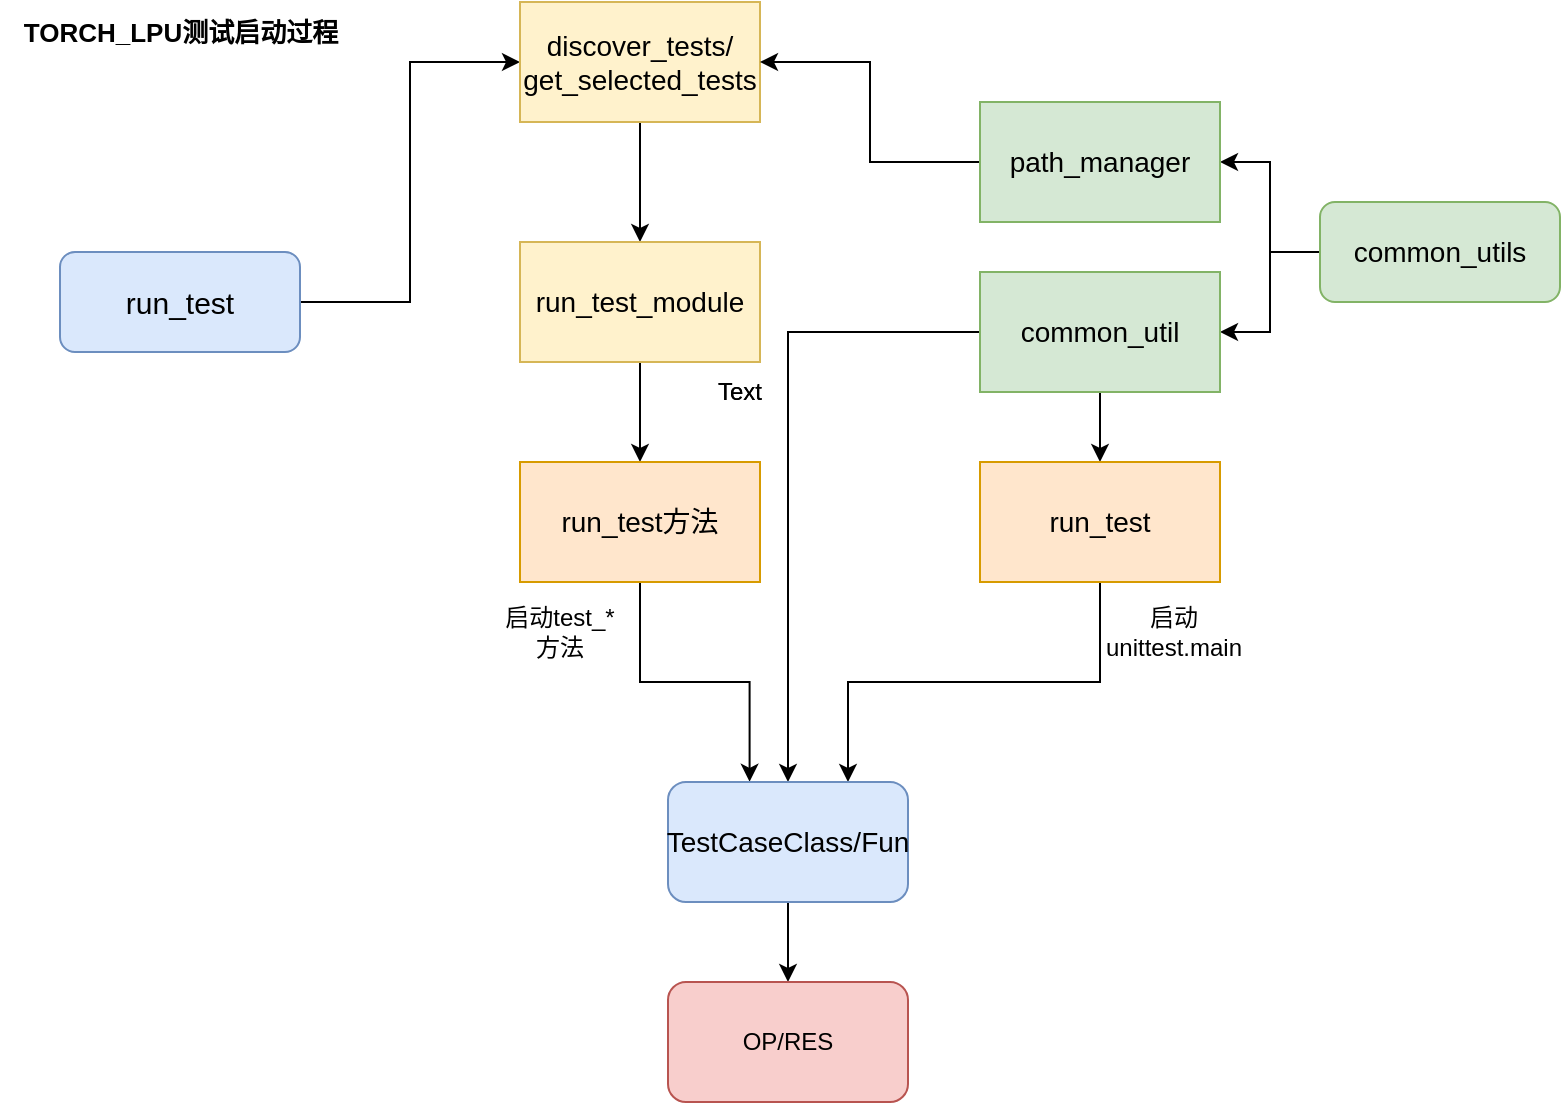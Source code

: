 <mxfile version="24.7.17">
  <diagram name="第 1 页" id="A5pd1cGy0hcVvkD0djZg">
    <mxGraphModel dx="1093" dy="601" grid="0" gridSize="10" guides="0" tooltips="1" connect="1" arrows="1" fold="1" page="1" pageScale="1" pageWidth="827" pageHeight="1169" math="0" shadow="0">
      <root>
        <mxCell id="0" />
        <mxCell id="1" parent="0" />
        <mxCell id="AI66nEBSF6YznTLcnJml-12" style="edgeStyle=orthogonalEdgeStyle;rounded=0;orthogonalLoop=1;jettySize=auto;html=1;exitX=1;exitY=0.5;exitDx=0;exitDy=0;entryX=0;entryY=0.5;entryDx=0;entryDy=0;" edge="1" parent="1" source="AI66nEBSF6YznTLcnJml-1" target="AI66nEBSF6YznTLcnJml-2">
          <mxGeometry relative="1" as="geometry" />
        </mxCell>
        <mxCell id="AI66nEBSF6YznTLcnJml-1" value="&lt;span style=&quot;text-align: left; font-size: 15px;&quot;&gt;run_test&lt;/span&gt;" style="rounded=1;whiteSpace=wrap;html=1;fillColor=#dae8fc;strokeColor=#6c8ebf;fontSize=15;" vertex="1" parent="1">
          <mxGeometry x="50" y="155" width="120" height="50" as="geometry" />
        </mxCell>
        <mxCell id="AI66nEBSF6YznTLcnJml-13" style="edgeStyle=orthogonalEdgeStyle;rounded=0;orthogonalLoop=1;jettySize=auto;html=1;exitX=0.5;exitY=1;exitDx=0;exitDy=0;entryX=0.5;entryY=0;entryDx=0;entryDy=0;" edge="1" parent="1" source="AI66nEBSF6YznTLcnJml-2" target="AI66nEBSF6YznTLcnJml-5">
          <mxGeometry relative="1" as="geometry" />
        </mxCell>
        <mxCell id="AI66nEBSF6YznTLcnJml-2" value="&lt;span style=&quot;text-align: left; font-size: 14px;&quot;&gt;&lt;font style=&quot;font-size: 14px;&quot;&gt;discover_tests/&lt;/font&gt;&lt;/span&gt;&lt;div style=&quot;font-size: 14px;&quot;&gt;&lt;span style=&quot;text-align: left;&quot;&gt;&lt;font style=&quot;font-size: 14px;&quot;&gt;get_selected_tests&lt;/font&gt;&lt;/span&gt;&lt;/div&gt;" style="rounded=0;whiteSpace=wrap;html=1;fillColor=#fff2cc;strokeColor=#d6b656;" vertex="1" parent="1">
          <mxGeometry x="280" y="30" width="120" height="60" as="geometry" />
        </mxCell>
        <mxCell id="AI66nEBSF6YznTLcnJml-14" style="edgeStyle=orthogonalEdgeStyle;rounded=0;orthogonalLoop=1;jettySize=auto;html=1;exitX=0.5;exitY=1;exitDx=0;exitDy=0;entryX=0.5;entryY=0;entryDx=0;entryDy=0;" edge="1" parent="1" source="AI66nEBSF6YznTLcnJml-5" target="AI66nEBSF6YznTLcnJml-6">
          <mxGeometry relative="1" as="geometry" />
        </mxCell>
        <mxCell id="AI66nEBSF6YznTLcnJml-5" value="&lt;font style=&quot;font-size: 14px;&quot;&gt;&lt;span style=&quot;orphans: 2; text-align: start; text-indent: 0px; widows: 2; text-decoration-thickness: initial; text-decoration-style: initial; text-decoration-color: initial; float: none; display: inline !important;&quot;&gt;run_test_module&lt;/span&gt;&lt;br&gt;&lt;/font&gt;" style="rounded=0;whiteSpace=wrap;html=1;fillColor=#fff2cc;strokeColor=#d6b656;" vertex="1" parent="1">
          <mxGeometry x="280" y="150" width="120" height="60" as="geometry" />
        </mxCell>
        <mxCell id="AI66nEBSF6YznTLcnJml-23" style="edgeStyle=orthogonalEdgeStyle;rounded=0;orthogonalLoop=1;jettySize=auto;html=1;exitX=0.5;exitY=1;exitDx=0;exitDy=0;entryX=0.34;entryY=-0.002;entryDx=0;entryDy=0;entryPerimeter=0;" edge="1" parent="1" source="AI66nEBSF6YznTLcnJml-6" target="AI66nEBSF6YznTLcnJml-19">
          <mxGeometry relative="1" as="geometry" />
        </mxCell>
        <mxCell id="AI66nEBSF6YznTLcnJml-6" value="&lt;font style=&quot;font-size: 14px;&quot;&gt;&lt;br&gt;&lt;span style=&quot;orphans: 2; text-align: start; text-indent: 0px; widows: 2; text-decoration-thickness: initial; text-decoration-style: initial; text-decoration-color: initial; float: none; display: inline !important;&quot;&gt;run_test方法&lt;/span&gt;&lt;/font&gt;&lt;div style=&quot;font-size: 14px;&quot;&gt;&lt;br&gt;&lt;/div&gt;" style="rounded=0;whiteSpace=wrap;html=1;fillColor=#ffe6cc;strokeColor=#d79b00;" vertex="1" parent="1">
          <mxGeometry x="280" y="260" width="120" height="60" as="geometry" />
        </mxCell>
        <mxCell id="AI66nEBSF6YznTLcnJml-17" style="edgeStyle=orthogonalEdgeStyle;rounded=0;orthogonalLoop=1;jettySize=auto;html=1;exitX=0;exitY=0.5;exitDx=0;exitDy=0;entryX=1;entryY=0.5;entryDx=0;entryDy=0;" edge="1" parent="1" source="AI66nEBSF6YznTLcnJml-8" target="AI66nEBSF6YznTLcnJml-10">
          <mxGeometry relative="1" as="geometry" />
        </mxCell>
        <mxCell id="AI66nEBSF6YznTLcnJml-18" style="edgeStyle=orthogonalEdgeStyle;rounded=0;orthogonalLoop=1;jettySize=auto;html=1;exitX=0;exitY=0.5;exitDx=0;exitDy=0;entryX=1;entryY=0.5;entryDx=0;entryDy=0;" edge="1" parent="1" source="AI66nEBSF6YznTLcnJml-8" target="AI66nEBSF6YznTLcnJml-9">
          <mxGeometry relative="1" as="geometry" />
        </mxCell>
        <mxCell id="AI66nEBSF6YznTLcnJml-8" value="&lt;span style=&quot;text-align: left;&quot;&gt;&lt;font style=&quot;font-size: 14px;&quot;&gt;common_utils&lt;/font&gt;&lt;/span&gt;" style="rounded=1;whiteSpace=wrap;html=1;fillColor=#d5e8d4;strokeColor=#82b366;" vertex="1" parent="1">
          <mxGeometry x="680" y="130" width="120" height="50" as="geometry" />
        </mxCell>
        <mxCell id="AI66nEBSF6YznTLcnJml-27" style="edgeStyle=orthogonalEdgeStyle;rounded=0;orthogonalLoop=1;jettySize=auto;html=1;entryX=0.75;entryY=0;entryDx=0;entryDy=0;" edge="1" parent="1" target="AI66nEBSF6YznTLcnJml-19">
          <mxGeometry relative="1" as="geometry">
            <mxPoint x="570" y="320" as="sourcePoint" />
            <Array as="points">
              <mxPoint x="570" y="370" />
              <mxPoint x="444" y="370" />
            </Array>
          </mxGeometry>
        </mxCell>
        <mxCell id="AI66nEBSF6YznTLcnJml-31" style="edgeStyle=orthogonalEdgeStyle;rounded=0;orthogonalLoop=1;jettySize=auto;html=1;exitX=0.5;exitY=1;exitDx=0;exitDy=0;entryX=0.5;entryY=0;entryDx=0;entryDy=0;" edge="1" parent="1" source="AI66nEBSF6YznTLcnJml-9" target="AI66nEBSF6YznTLcnJml-30">
          <mxGeometry relative="1" as="geometry" />
        </mxCell>
        <mxCell id="AI66nEBSF6YznTLcnJml-32" style="edgeStyle=orthogonalEdgeStyle;rounded=0;orthogonalLoop=1;jettySize=auto;html=1;exitX=0;exitY=0.5;exitDx=0;exitDy=0;entryX=0.5;entryY=0;entryDx=0;entryDy=0;" edge="1" parent="1" source="AI66nEBSF6YznTLcnJml-9" target="AI66nEBSF6YznTLcnJml-19">
          <mxGeometry relative="1" as="geometry" />
        </mxCell>
        <mxCell id="AI66nEBSF6YznTLcnJml-9" value="&lt;div&gt;&lt;span style=&quot;text-align: start;&quot;&gt;&lt;font style=&quot;font-size: 14px;&quot;&gt;common_util&lt;/font&gt;&lt;/span&gt;&lt;br&gt;&lt;/div&gt;" style="rounded=0;whiteSpace=wrap;html=1;fillColor=#d5e8d4;strokeColor=#82b366;" vertex="1" parent="1">
          <mxGeometry x="510" y="165" width="120" height="60" as="geometry" />
        </mxCell>
        <mxCell id="AI66nEBSF6YznTLcnJml-22" style="edgeStyle=orthogonalEdgeStyle;rounded=0;orthogonalLoop=1;jettySize=auto;html=1;exitX=0;exitY=0.5;exitDx=0;exitDy=0;entryX=1;entryY=0.5;entryDx=0;entryDy=0;" edge="1" parent="1" source="AI66nEBSF6YznTLcnJml-10" target="AI66nEBSF6YznTLcnJml-2">
          <mxGeometry relative="1" as="geometry" />
        </mxCell>
        <mxCell id="AI66nEBSF6YznTLcnJml-10" value="&lt;div&gt;&lt;span style=&quot;text-align: start;&quot;&gt;&lt;font style=&quot;font-size: 14px;&quot;&gt;path_manager&lt;/font&gt;&lt;/span&gt;&lt;br&gt;&lt;/div&gt;" style="rounded=0;whiteSpace=wrap;html=1;fillColor=#d5e8d4;strokeColor=#82b366;" vertex="1" parent="1">
          <mxGeometry x="510" y="80" width="120" height="60" as="geometry" />
        </mxCell>
        <mxCell id="AI66nEBSF6YznTLcnJml-35" style="edgeStyle=orthogonalEdgeStyle;rounded=0;orthogonalLoop=1;jettySize=auto;html=1;exitX=0.5;exitY=1;exitDx=0;exitDy=0;entryX=0.5;entryY=0;entryDx=0;entryDy=0;" edge="1" parent="1" source="AI66nEBSF6YznTLcnJml-19">
          <mxGeometry relative="1" as="geometry">
            <mxPoint x="414" y="520" as="targetPoint" />
          </mxGeometry>
        </mxCell>
        <mxCell id="AI66nEBSF6YznTLcnJml-19" value="&lt;span style=&quot;text-align: left; font-size: 14px;&quot;&gt;TestCaseClass/Fun&lt;/span&gt;" style="rounded=1;whiteSpace=wrap;html=1;fillColor=#dae8fc;strokeColor=#6c8ebf;fontSize=14;" vertex="1" parent="1">
          <mxGeometry x="354" y="420" width="120" height="60" as="geometry" />
        </mxCell>
        <mxCell id="AI66nEBSF6YznTLcnJml-30" value="&lt;div&gt;&lt;span style=&quot;text-align: left;&quot;&gt;&lt;font style=&quot;font-size: 14px;&quot;&gt;run_test&lt;/font&gt;&lt;/span&gt;&lt;br&gt;&lt;/div&gt;" style="rounded=0;whiteSpace=wrap;html=1;fillColor=#ffe6cc;strokeColor=#d79b00;" vertex="1" parent="1">
          <mxGeometry x="510" y="260" width="120" height="60" as="geometry" />
        </mxCell>
        <mxCell id="AI66nEBSF6YznTLcnJml-33" value="启动unittest.main" style="text;strokeColor=none;align=center;fillColor=none;html=1;verticalAlign=middle;whiteSpace=wrap;rounded=0;" vertex="1" parent="1">
          <mxGeometry x="577" y="330" width="60" height="30" as="geometry" />
        </mxCell>
        <mxCell id="AI66nEBSF6YznTLcnJml-34" value="启动test_*方法" style="text;strokeColor=none;align=center;fillColor=none;html=1;verticalAlign=middle;whiteSpace=wrap;rounded=0;" vertex="1" parent="1">
          <mxGeometry x="270" y="330" width="60" height="30" as="geometry" />
        </mxCell>
        <mxCell id="AI66nEBSF6YznTLcnJml-36" value="OP/RES" style="rounded=1;whiteSpace=wrap;html=1;fillColor=#f8cecc;strokeColor=#b85450;" vertex="1" parent="1">
          <mxGeometry x="354" y="520" width="120" height="60" as="geometry" />
        </mxCell>
        <mxCell id="AI66nEBSF6YznTLcnJml-38" value="Text" style="text;strokeColor=none;align=center;fillColor=none;html=1;verticalAlign=middle;whiteSpace=wrap;rounded=0;" vertex="1" parent="1">
          <mxGeometry x="360" y="210" width="60" height="30" as="geometry" />
        </mxCell>
        <mxCell id="AI66nEBSF6YznTLcnJml-39" value="Text" style="text;strokeColor=none;align=center;fillColor=none;html=1;verticalAlign=middle;whiteSpace=wrap;rounded=0;" vertex="1" parent="1">
          <mxGeometry x="360" y="210" width="60" height="30" as="geometry" />
        </mxCell>
        <mxCell id="AI66nEBSF6YznTLcnJml-40" value="&lt;b&gt;&lt;font style=&quot;font-size: 13px;&quot;&gt;TORCH_LPU测试启动过程&lt;/font&gt;&lt;/b&gt;" style="text;html=1;align=center;verticalAlign=middle;resizable=0;points=[];autosize=1;strokeColor=none;fillColor=none;" vertex="1" parent="1">
          <mxGeometry x="20" y="30" width="180" height="30" as="geometry" />
        </mxCell>
      </root>
    </mxGraphModel>
  </diagram>
</mxfile>
